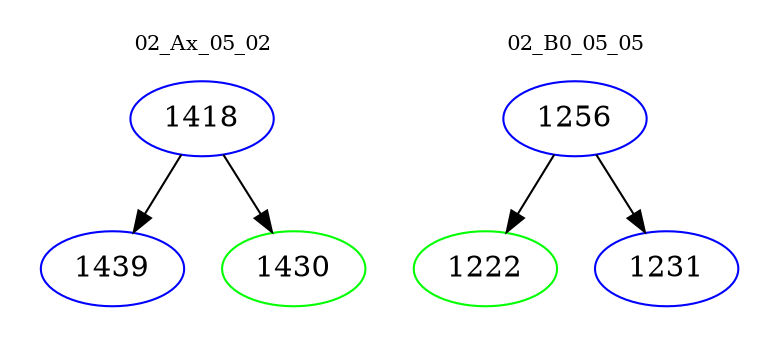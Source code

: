 digraph{
subgraph cluster_0 {
color = white
label = "02_Ax_05_02";
fontsize=10;
T0_1418 [label="1418", color="blue"]
T0_1418 -> T0_1439 [color="black"]
T0_1439 [label="1439", color="blue"]
T0_1418 -> T0_1430 [color="black"]
T0_1430 [label="1430", color="green"]
}
subgraph cluster_1 {
color = white
label = "02_B0_05_05";
fontsize=10;
T1_1256 [label="1256", color="blue"]
T1_1256 -> T1_1222 [color="black"]
T1_1222 [label="1222", color="green"]
T1_1256 -> T1_1231 [color="black"]
T1_1231 [label="1231", color="blue"]
}
}
